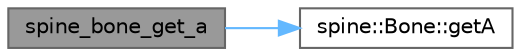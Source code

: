 digraph "spine_bone_get_a"
{
 // LATEX_PDF_SIZE
  bgcolor="transparent";
  edge [fontname=Helvetica,fontsize=10,labelfontname=Helvetica,labelfontsize=10];
  node [fontname=Helvetica,fontsize=10,shape=box,height=0.2,width=0.4];
  rankdir="LR";
  Node1 [id="Node000001",label="spine_bone_get_a",height=0.2,width=0.4,color="gray40", fillcolor="grey60", style="filled", fontcolor="black",tooltip=" "];
  Node1 -> Node2 [id="edge2_Node000001_Node000002",color="steelblue1",style="solid",tooltip=" "];
  Node2 [id="Node000002",label="spine::Bone::getA",height=0.2,width=0.4,color="grey40", fillcolor="white", style="filled",URL="$classspine_1_1_bone.html#ad1bf794d4403f999c8f7b9f836df66d6",tooltip=" "];
}
